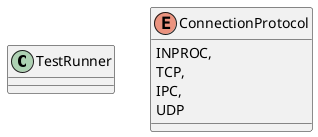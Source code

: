 @startuml

class TestRunner {

}

enum ConnectionProtocol {
    INPROC,
    TCP,
    IPC,
    UDP
}

@enduml